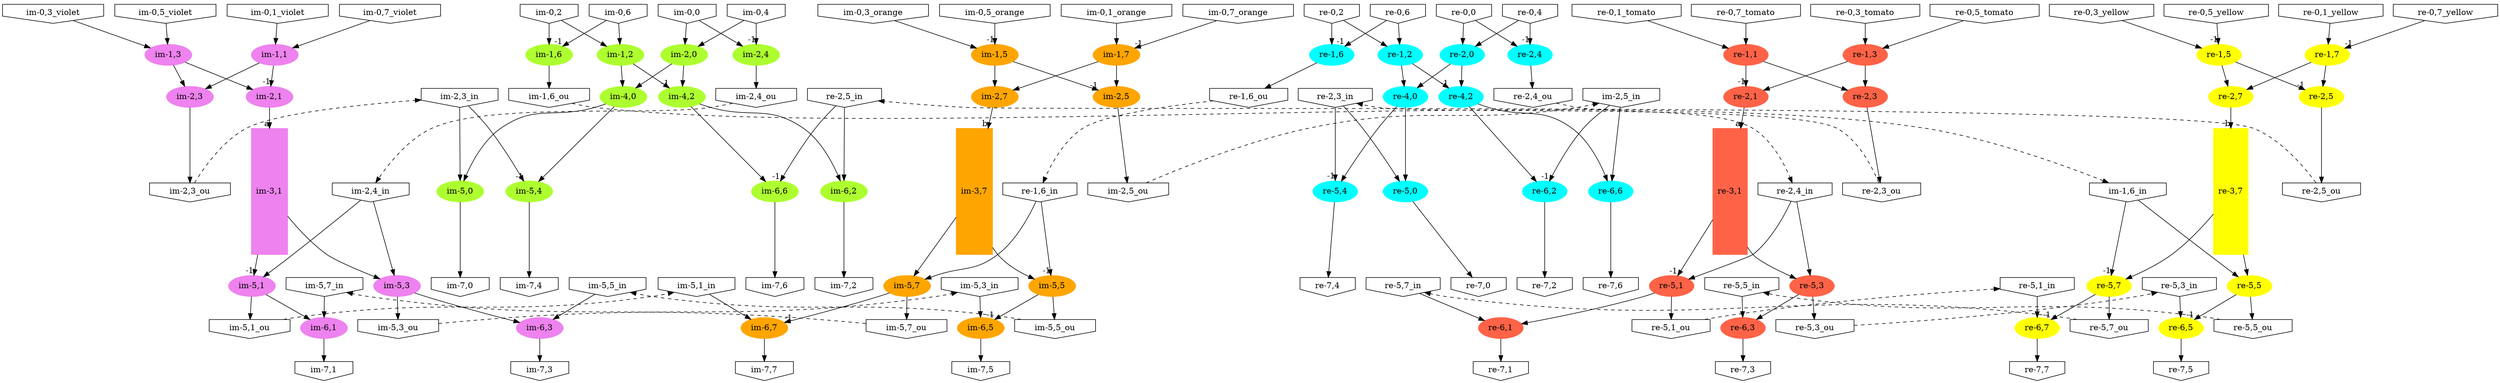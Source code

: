 digraph g
{

  /* list of nodes */
  "im-0,0" [shape="invhouse"];
  "im-0,1_orange" [shape="invhouse"];
  "im-0,1_violet" [shape="invhouse"];
  "im-0,2" [shape="invhouse"];
  "im-0,3_orange" [shape="invhouse"];
  "im-0,3_violet" [shape="invhouse"];
  "im-0,4" [shape="invhouse"];
  "im-0,5_orange" [shape="invhouse"];
  "im-0,5_violet" [shape="invhouse"];
  "im-0,6" [shape="invhouse"];
  "im-0,7_orange" [shape="invhouse"];
  "im-0,7_violet" [shape="invhouse"];
  "im-1,1" [color="violet",fontcolor="black",shape="oval",style="filled"];
  "im-1,2" [color="greenyellow",fontcolor="black",shape="oval",style="filled"];
  "im-1,3" [color="violet",fontcolor="black",shape="oval",style="filled"];
  "im-1,5" [color="orange",fontcolor="black",shape="oval",style="filled"];
  "im-1,6" [color="greenyellow",fontcolor="black",shape="oval",style="filled"];
  "im-1,6_in" [shape="invhouse"];
  "im-1,6_ou" [shape="invhouse"];
  "im-1,7" [color="orange",fontcolor="black",shape="oval",style="filled"];
  "im-2,0" [color="greenyellow",fontcolor="black",shape="oval",style="filled"];
  "im-2,1" [color="violet",fontcolor="black",shape="oval",style="filled"];
  "im-2,3" [color="violet",fontcolor="black",shape="oval",style="filled"];
  "im-2,3_in" [shape="invhouse"];
  "im-2,3_ou" [shape="invhouse"];
  "im-2,4" [color="greenyellow",fontcolor="black",shape="oval",style="filled"];
  "im-2,4_in" [shape="invhouse"];
  "im-2,4_ou" [shape="invhouse"];
  "im-2,5" [color="orange",fontcolor="black",shape="oval",style="filled"];
  "im-2,5_in" [shape="invhouse"];
  "im-2,5_ou" [shape="invhouse"];
  "im-2,7" [color="orange",fontcolor="black",shape="oval",style="filled"];
  "im-3,1" [color="violet",fontcolor="black",height="3",shape="box",style="filled"];
  "im-3,7" [color="orange",fontcolor="black",height="3",shape="box",style="filled"];
  "im-4,0" [color="greenyellow",fontcolor="black",shape="oval",style="filled"];
  "im-4,2" [color="greenyellow",fontcolor="black",shape="oval",style="filled"];
  "im-5,0" [color="greenyellow",fontcolor="black",shape="oval",style="filled"];
  "im-5,1" [color="violet",fontcolor="black",shape="oval",style="filled"];
  "im-5,1_in" [shape="invhouse"];
  "im-5,1_ou" [shape="invhouse"];
  "im-5,3" [color="violet",fontcolor="black",shape="oval",style="filled"];
  "im-5,3_in" [shape="invhouse"];
  "im-5,3_ou" [shape="invhouse"];
  "im-5,4" [color="greenyellow",fontcolor="black",shape="oval",style="filled"];
  "im-5,5" [color="orange",fontcolor="black",shape="oval",style="filled"];
  "im-5,5_in" [shape="invhouse"];
  "im-5,5_ou" [shape="invhouse"];
  "im-5,7" [color="orange",fontcolor="black",shape="oval",style="filled"];
  "im-5,7_in" [shape="invhouse"];
  "im-5,7_ou" [shape="invhouse"];
  "im-6,1" [color="violet",fontcolor="black",shape="oval",style="filled"];
  "im-6,2" [color="greenyellow",fontcolor="black",shape="oval",style="filled"];
  "im-6,3" [color="violet",fontcolor="black",shape="oval",style="filled"];
  "im-6,5" [color="orange",fontcolor="black",shape="oval",style="filled"];
  "im-6,6" [color="greenyellow",fontcolor="black",shape="oval",style="filled"];
  "im-6,7" [color="orange",fontcolor="black",shape="oval",style="filled"];
  "im-7,0" [shape="invhouse"];
  "im-7,1" [shape="invhouse"];
  "im-7,2" [shape="invhouse"];
  "im-7,3" [shape="invhouse"];
  "im-7,4" [shape="invhouse"];
  "im-7,5" [shape="invhouse"];
  "im-7,6" [shape="invhouse"];
  "im-7,7" [shape="invhouse"];
  "re-0,0" [shape="invhouse"];
  "re-0,1_tomato" [shape="invhouse"];
  "re-0,1_yellow" [shape="invhouse"];
  "re-0,2" [shape="invhouse"];
  "re-0,3_tomato" [shape="invhouse"];
  "re-0,3_yellow" [shape="invhouse"];
  "re-0,4" [shape="invhouse"];
  "re-0,5_tomato" [shape="invhouse"];
  "re-0,5_yellow" [shape="invhouse"];
  "re-0,6" [shape="invhouse"];
  "re-0,7_tomato" [shape="invhouse"];
  "re-0,7_yellow" [shape="invhouse"];
  "re-1,1" [color="tomato",fontcolor="black",shape="oval",style="filled"];
  "re-1,2" [color="cyan",fontcolor="black",shape="oval",style="filled"];
  "re-1,3" [color="tomato",fontcolor="black",shape="oval",style="filled"];
  "re-1,5" [color="yellow",fontcolor="black",shape="oval",style="filled"];
  "re-1,6" [color="cyan",fontcolor="black",shape="oval",style="filled"];
  "re-1,6_in" [shape="invhouse"];
  "re-1,6_ou" [shape="invhouse"];
  "re-1,7" [color="yellow",fontcolor="black",shape="oval",style="filled"];
  "re-2,0" [color="cyan",fontcolor="black",shape="oval",style="filled"];
  "re-2,1" [color="tomato",fontcolor="black",shape="oval",style="filled"];
  "re-2,3" [color="tomato",fontcolor="black",shape="oval",style="filled"];
  "re-2,3_in" [shape="invhouse"];
  "re-2,3_ou" [shape="invhouse"];
  "re-2,4" [color="cyan",fontcolor="black",shape="oval",style="filled"];
  "re-2,4_in" [shape="invhouse"];
  "re-2,4_ou" [shape="invhouse"];
  "re-2,5" [color="yellow",fontcolor="black",shape="oval",style="filled"];
  "re-2,5_in" [shape="invhouse"];
  "re-2,5_ou" [shape="invhouse"];
  "re-2,7" [color="yellow",fontcolor="black",shape="oval",style="filled"];
  "re-3,1" [color="tomato",fontcolor="black",height="3",shape="box",style="filled"];
  "re-3,7" [color="yellow",fontcolor="black",height="3",shape="box",style="filled"];
  "re-4,0" [color="cyan",fontcolor="black",shape="oval",style="filled"];
  "re-4,2" [color="cyan",fontcolor="black",shape="oval",style="filled"];
  "re-5,0" [color="cyan",fontcolor="black",shape="oval",style="filled"];
  "re-5,1" [color="tomato",fontcolor="black",shape="oval",style="filled"];
  "re-5,1_in" [shape="invhouse"];
  "re-5,1_ou" [shape="invhouse"];
  "re-5,3" [color="tomato",fontcolor="black",shape="oval",style="filled"];
  "re-5,3_in" [shape="invhouse"];
  "re-5,3_ou" [shape="invhouse"];
  "re-5,4" [color="cyan",fontcolor="black",shape="oval",style="filled"];
  "re-5,5" [color="yellow",fontcolor="black",shape="oval",style="filled"];
  "re-5,5_in" [shape="invhouse"];
  "re-5,5_ou" [shape="invhouse"];
  "re-5,7" [color="yellow",fontcolor="black",shape="oval",style="filled"];
  "re-5,7_in" [shape="invhouse"];
  "re-5,7_ou" [shape="invhouse"];
  "re-6,1" [color="tomato",fontcolor="black",shape="oval",style="filled"];
  "re-6,2" [color="cyan",fontcolor="black",shape="oval",style="filled"];
  "re-6,3" [color="tomato",fontcolor="black",shape="oval",style="filled"];
  "re-6,5" [color="yellow",fontcolor="black",shape="oval",style="filled"];
  "re-6,6" [color="cyan",fontcolor="black",shape="oval",style="filled"];
  "re-6,7" [color="yellow",fontcolor="black",shape="oval",style="filled"];
  "re-7,0" [shape="invhouse"];
  "re-7,1" [shape="invhouse"];
  "re-7,2" [shape="invhouse"];
  "re-7,3" [shape="invhouse"];
  "re-7,4" [shape="invhouse"];
  "re-7,5" [shape="invhouse"];
  "re-7,6" [shape="invhouse"];
  "re-7,7" [shape="invhouse"];

  /* list of edges */
  "im-0,0" -> "im-2,0";
  "im-0,0" -> "im-2,4";
  "im-0,1_orange" -> "im-1,7";
  "im-0,1_violet" -> "im-1,1";
  "im-0,2" -> "im-1,2";
  "im-0,2" -> "im-1,6";
  "im-0,3_orange" -> "im-1,5";
  "im-0,3_violet" -> "im-1,3";
  "im-0,4" -> "im-2,0";
  "im-0,4" -> "im-2,4" [headlabel = "-1"];
  "im-0,5_orange" -> "im-1,5" [headlabel = "-1"];
  "im-0,5_violet" -> "im-1,3";
  "im-0,6" -> "im-1,2";
  "im-0,6" -> "im-1,6" [headlabel = "-1"];
  "im-0,7_orange" -> "im-1,7" [headlabel = "-1"];
  "im-0,7_violet" -> "im-1,1";
  "im-1,1" -> "im-2,1" [headlabel = "-1"];
  "im-1,1" -> "im-2,3";
  "im-1,2" -> "im-4,0";
  "im-1,2" -> "im-4,2" [headlabel = "-1"];
  "im-1,3" -> "im-2,1";
  "im-1,3" -> "im-2,3";
  "im-1,5" -> "im-2,5" [headlabel = "-1"];
  "im-1,5" -> "im-2,7";
  "im-1,6_in" -> "re-5,5";
  "im-1,6_in" -> "re-5,7" [headlabel = "-1"];
  "im-1,6_ou" -> "im-1,6_in" [constraint = "false",style = "dashed"];
  "im-1,6" -> "im-1,6_ou";
  "im-1,7" -> "im-2,5";
  "im-1,7" -> "im-2,7";
  "im-2,0" -> "im-4,0";
  "im-2,0" -> "im-4,2";
  "im-2,1" -> "im-3,1" [headlabel = "a"];
  "im-2,3_in" -> "im-5,0";
  "im-2,3_in" -> "im-5,4" [headlabel = "-1"];
  "im-2,3_ou" -> "im-2,3_in" [constraint = "false",style = "dashed"];
  "im-2,3" -> "im-2,3_ou";
  "im-2,4_in" -> "im-5,1";
  "im-2,4_in" -> "im-5,3";
  "im-2,4_ou" -> "im-2,4_in" [constraint = "false",style = "dashed"];
  "im-2,4" -> "im-2,4_ou";
  "im-2,5_in" -> "re-6,2" [headlabel = "-1"];
  "im-2,5_in" -> "re-6,6";
  "im-2,5_ou" -> "im-2,5_in" [constraint = "false",style = "dashed"];
  "im-2,5" -> "im-2,5_ou";
  "im-2,7" -> "im-3,7" [headlabel = "b"];
  "im-3,1" -> "im-5,1" [headlabel = "-1"];
  "im-3,1" -> "im-5,3";
  "im-3,7" -> "im-5,5";
  "im-3,7" -> "im-5,7";
  "im-4,0" -> "im-5,0";
  "im-4,0" -> "im-5,4";
  "im-4,2" -> "im-6,2";
  "im-4,2" -> "im-6,6";
  "im-5,0" -> "im-7,0";
  "im-5,1_in" -> "im-6,7";
  "im-5,1_ou" -> "im-5,1_in" [constraint = "false",style = "dashed"];
  "im-5,1" -> "im-5,1_ou";
  "im-5,1" -> "im-6,1";
  "im-5,3_in" -> "im-6,5";
  "im-5,3_ou" -> "im-5,3_in" [constraint = "false",style = "dashed"];
  "im-5,3" -> "im-5,3_ou";
  "im-5,3" -> "im-6,3";
  "im-5,4" -> "im-7,4";
  "im-5,5_in" -> "im-6,3";
  "im-5,5_ou" -> "im-5,5_in" [constraint = "false",style = "dashed"];
  "im-5,5" -> "im-5,5_ou";
  "im-5,5" -> "im-6,5" [headlabel = "-1"];
  "im-5,7_in" -> "im-6,1";
  "im-5,7_ou" -> "im-5,7_in" [constraint = "false",style = "dashed"];
  "im-5,7" -> "im-5,7_ou";
  "im-5,7" -> "im-6,7" [headlabel = "-1"];
  "im-6,1" -> "im-7,1";
  "im-6,2" -> "im-7,2";
  "im-6,3" -> "im-7,3";
  "im-6,5" -> "im-7,5";
  "im-6,6" -> "im-7,6";
  "im-6,7" -> "im-7,7";
  "re-0,0" -> "re-2,0";
  "re-0,0" -> "re-2,4";
  "re-0,1_tomato" -> "re-1,1";
  "re-0,1_yellow" -> "re-1,7";
  "re-0,2" -> "re-1,2";
  "re-0,2" -> "re-1,6";
  "re-0,3_tomato" -> "re-1,3";
  "re-0,3_yellow" -> "re-1,5";
  "re-0,4" -> "re-2,0";
  "re-0,4" -> "re-2,4" [headlabel = "-1"];
  "re-0,5_tomato" -> "re-1,3";
  "re-0,5_yellow" -> "re-1,5" [headlabel = "-1"];
  "re-0,6" -> "re-1,2";
  "re-0,6" -> "re-1,6" [headlabel = "-1"];
  "re-0,7_tomato" -> "re-1,1";
  "re-0,7_yellow" -> "re-1,7" [headlabel = "-1"];
  "re-1,1" -> "re-2,1" [headlabel = "-1"];
  "re-1,1" -> "re-2,3";
  "re-1,2" -> "re-4,0";
  "re-1,2" -> "re-4,2" [headlabel = "-1"];
  "re-1,3" -> "re-2,1";
  "re-1,3" -> "re-2,3";
  "re-1,5" -> "re-2,5" [headlabel = "-1"];
  "re-1,5" -> "re-2,7";
  "re-1,6_in" -> "im-5,5" [headlabel = "-1"];
  "re-1,6_in" -> "im-5,7";
  "re-1,6_ou" -> "re-1,6_in" [constraint = "false",style = "dashed"];
  "re-1,6" -> "re-1,6_ou";
  "re-1,7" -> "re-2,5";
  "re-1,7" -> "re-2,7";
  "re-2,0" -> "re-4,0";
  "re-2,0" -> "re-4,2";
  "re-2,1" -> "re-3,1" [headlabel = "a"];
  "re-2,3_in" -> "re-5,0";
  "re-2,3_in" -> "re-5,4" [headlabel = "-1"];
  "re-2,3_ou" -> "re-2,3_in" [constraint = "false",style = "dashed"];
  "re-2,3" -> "re-2,3_ou";
  "re-2,4_in" -> "re-5,1";
  "re-2,4_in" -> "re-5,3";
  "re-2,4_ou" -> "re-2,4_in" [constraint = "false",style = "dashed"];
  "re-2,4" -> "re-2,4_ou";
  "re-2,5_in" -> "im-6,2";
  "re-2,5_in" -> "im-6,6" [headlabel = "-1"];
  "re-2,5_ou" -> "re-2,5_in" [constraint = "false",style = "dashed"];
  "re-2,5" -> "re-2,5_ou";
  "re-2,7" -> "re-3,7" [headlabel = "b"];
  "re-3,1" -> "re-5,1" [headlabel = "-1"];
  "re-3,1" -> "re-5,3";
  "re-3,7" -> "re-5,5";
  "re-3,7" -> "re-5,7";
  "re-4,0" -> "re-5,0";
  "re-4,0" -> "re-5,4";
  "re-4,2" -> "re-6,2";
  "re-4,2" -> "re-6,6";
  "re-5,0" -> "re-7,0";
  "re-5,1_in" -> "re-6,7";
  "re-5,1_ou" -> "re-5,1_in" [constraint = "false",style = "dashed"];
  "re-5,1" -> "re-5,1_ou";
  "re-5,1" -> "re-6,1";
  "re-5,3_in" -> "re-6,5";
  "re-5,3_ou" -> "re-5,3_in" [constraint = "false",style = "dashed"];
  "re-5,3" -> "re-5,3_ou";
  "re-5,3" -> "re-6,3";
  "re-5,4" -> "re-7,4";
  "re-5,5_in" -> "re-6,3";
  "re-5,5_ou" -> "re-5,5_in" [constraint = "false",style = "dashed"];
  "re-5,5" -> "re-5,5_ou";
  "re-5,5" -> "re-6,5" [headlabel = "-1"];
  "re-5,7_in" -> "re-6,1";
  "re-5,7_ou" -> "re-5,7_in" [constraint = "false",style = "dashed"];
  "re-5,7" -> "re-5,7_ou";
  "re-5,7" -> "re-6,7" [headlabel = "-1"];
  "re-6,1" -> "re-7,1";
  "re-6,2" -> "re-7,2";
  "re-6,3" -> "re-7,3";
  "re-6,5" -> "re-7,5";
  "re-6,6" -> "re-7,6";
  "re-6,7" -> "re-7,7";
}
